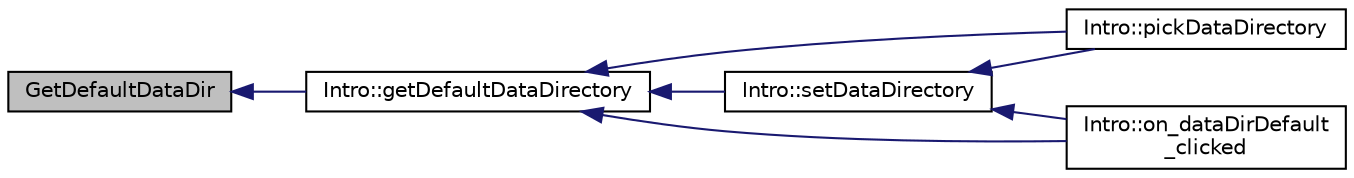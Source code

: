 digraph "GetDefaultDataDir"
{
  edge [fontname="Helvetica",fontsize="10",labelfontname="Helvetica",labelfontsize="10"];
  node [fontname="Helvetica",fontsize="10",shape=record];
  rankdir="LR";
  Node280 [label="GetDefaultDataDir",height=0.2,width=0.4,color="black", fillcolor="grey75", style="filled", fontcolor="black"];
  Node280 -> Node281 [dir="back",color="midnightblue",fontsize="10",style="solid",fontname="Helvetica"];
  Node281 [label="Intro::getDefaultDataDirectory",height=0.2,width=0.4,color="black", fillcolor="white", style="filled",URL="$class_intro.html#aad225845533fc7f451648dc7c9643e6a",tooltip="Determine default data directory for operating system. "];
  Node281 -> Node282 [dir="back",color="midnightblue",fontsize="10",style="solid",fontname="Helvetica"];
  Node282 [label="Intro::setDataDirectory",height=0.2,width=0.4,color="black", fillcolor="white", style="filled",URL="$class_intro.html#a2f11c0fccc56ec7bb53cfddec98ee21b"];
  Node282 -> Node283 [dir="back",color="midnightblue",fontsize="10",style="solid",fontname="Helvetica"];
  Node283 [label="Intro::pickDataDirectory",height=0.2,width=0.4,color="black", fillcolor="white", style="filled",URL="$class_intro.html#a3e0e541cd0e55fe71484055964925cfc",tooltip="Determine data directory. "];
  Node282 -> Node284 [dir="back",color="midnightblue",fontsize="10",style="solid",fontname="Helvetica"];
  Node284 [label="Intro::on_dataDirDefault\l_clicked",height=0.2,width=0.4,color="black", fillcolor="white", style="filled",URL="$class_intro.html#ae4cefbcd5e61f62cb2a59f38bc2ae52f"];
  Node281 -> Node283 [dir="back",color="midnightblue",fontsize="10",style="solid",fontname="Helvetica"];
  Node281 -> Node284 [dir="back",color="midnightblue",fontsize="10",style="solid",fontname="Helvetica"];
}
